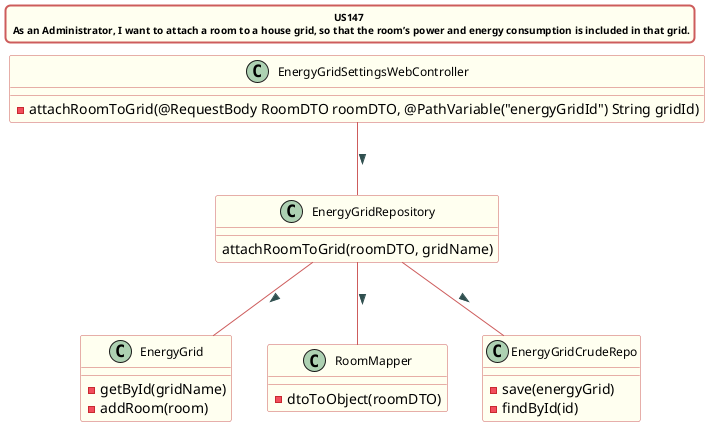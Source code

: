 @startuml

title US147 \n As an Administrator, I want to attach a room to a house grid, so that the room’s power and energy consumption is included in that grid.
skinparam titleBorderRoundCorner 10
skinparam titleBorderThickness 2
skinparam titleBorderColor indianred
skinparam titleBackgroundColor ivory
skinparam FontName verdana
skinparam titleFontSize 10


skinparam class {
  BorderColor indianred
  BackgroundColor indianred
  BackgroundColor ivory
   roundcorner 10
   ArrowFontName Verdana
   ArrowColor indianred
   ArrowFontColor darkslategrey
   FontSize 12
}

class EnergyGridSettingsWebController
class EnergyGridRepository
class EnergyGrid
class RoomMapper
class EnergyGridCrudeRepo

EnergyGridSettingsWebController -- EnergyGridRepository : >
EnergyGridRepository -- EnergyGrid : >
EnergyGridRepository -- RoomMapper : >
EnergyGridRepository -- EnergyGridCrudeRepo : >



class EnergyGridSettingsWebController {
-attachRoomToGrid(@RequestBody RoomDTO roomDTO, @PathVariable("energyGridId") String gridId)
}

class EnergyGridRepository{
attachRoomToGrid(roomDTO, gridName)
}

class RoomMapper{
-dtoToObject(roomDTO)
}


class EnergyGrid {
- getById(gridName)
- addRoom(room)
}

class EnergyGridCrudeRepo{
- save(energyGrid)
- findById(id)
}

@enduml